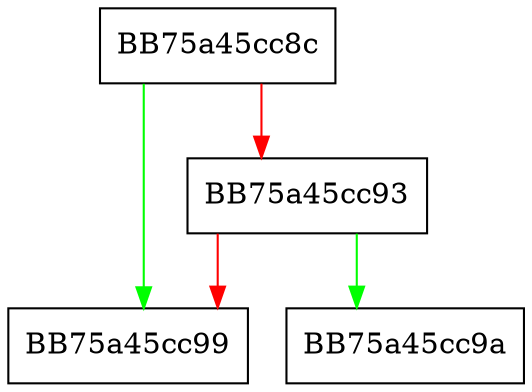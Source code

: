 digraph sqlite3BtreeIsInTrans {
  node [shape="box"];
  graph [splines=ortho];
  BB75a45cc8c -> BB75a45cc99 [color="green"];
  BB75a45cc8c -> BB75a45cc93 [color="red"];
  BB75a45cc93 -> BB75a45cc9a [color="green"];
  BB75a45cc93 -> BB75a45cc99 [color="red"];
}